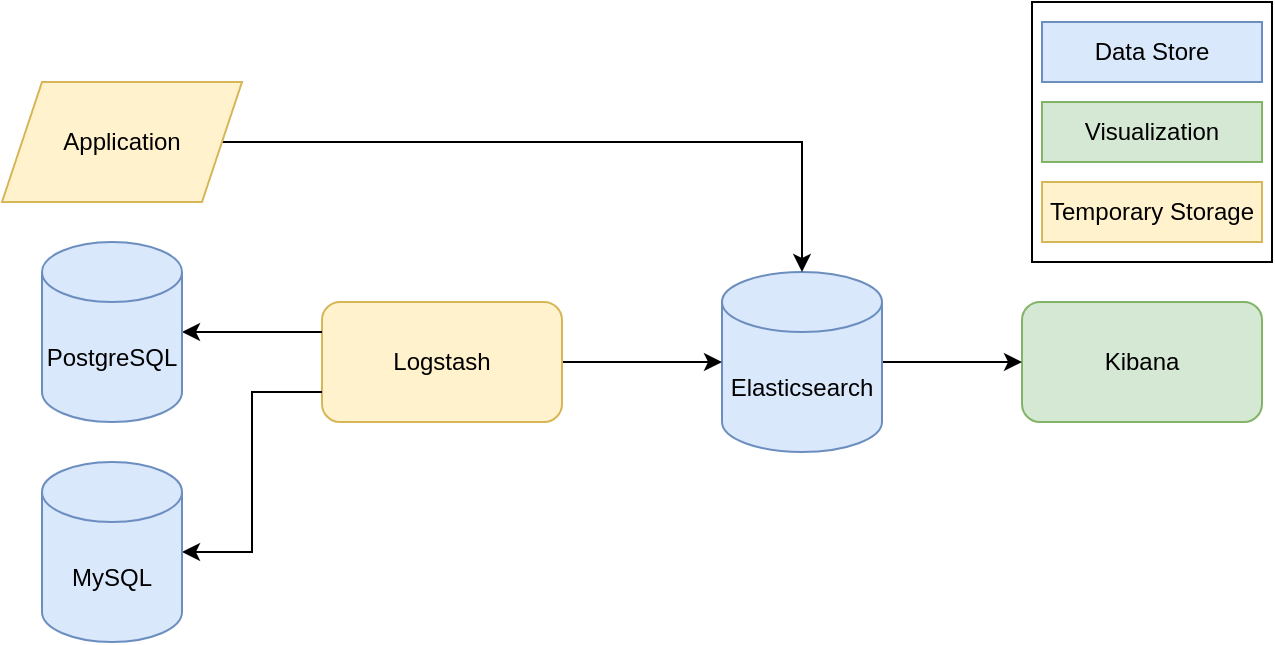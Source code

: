 <mxfile version="13.7.9" type="device" pages="2"><diagram id="5PdkJ3mfDTuAZetKoPad" name="Seite-1"><mxGraphModel dx="1086" dy="846" grid="1" gridSize="10" guides="1" tooltips="1" connect="1" arrows="1" fold="1" page="1" pageScale="1" pageWidth="827" pageHeight="1169" math="0" shadow="0"><root><mxCell id="0"/><mxCell id="1" parent="0"/><mxCell id="F15DVEM0DlsMU-KC_kLz-17" value="" style="rounded=0;whiteSpace=wrap;html=1;" parent="1" vertex="1"><mxGeometry x="625" y="70" width="120" height="130" as="geometry"/></mxCell><mxCell id="F15DVEM0DlsMU-KC_kLz-2" value="Kibana" style="rounded=1;whiteSpace=wrap;html=1;fillColor=#d5e8d4;strokeColor=#82b366;" parent="1" vertex="1"><mxGeometry x="620" y="220" width="120" height="60" as="geometry"/></mxCell><mxCell id="F15DVEM0DlsMU-KC_kLz-12" style="edgeStyle=orthogonalEdgeStyle;rounded=0;orthogonalLoop=1;jettySize=auto;html=1;exitX=1;exitY=0.5;exitDx=0;exitDy=0;exitPerimeter=0;entryX=0;entryY=0.5;entryDx=0;entryDy=0;" parent="1" source="F15DVEM0DlsMU-KC_kLz-3" target="F15DVEM0DlsMU-KC_kLz-2" edge="1"><mxGeometry relative="1" as="geometry"/></mxCell><mxCell id="F15DVEM0DlsMU-KC_kLz-3" value="Elasticsearch" style="shape=cylinder3;whiteSpace=wrap;html=1;boundedLbl=1;backgroundOutline=1;size=15;fillColor=#dae8fc;strokeColor=#6c8ebf;" parent="1" vertex="1"><mxGeometry x="470" y="205" width="80" height="90" as="geometry"/></mxCell><mxCell id="F15DVEM0DlsMU-KC_kLz-11" style="edgeStyle=orthogonalEdgeStyle;rounded=0;orthogonalLoop=1;jettySize=auto;html=1;exitX=1;exitY=0.5;exitDx=0;exitDy=0;entryX=0;entryY=0.5;entryDx=0;entryDy=0;entryPerimeter=0;" parent="1" source="F15DVEM0DlsMU-KC_kLz-4" target="F15DVEM0DlsMU-KC_kLz-3" edge="1"><mxGeometry relative="1" as="geometry"/></mxCell><mxCell id="F15DVEM0DlsMU-KC_kLz-4" value="Logstash" style="rounded=1;whiteSpace=wrap;html=1;fillColor=#fff2cc;strokeColor=#d6b656;" parent="1" vertex="1"><mxGeometry x="270" y="220" width="120" height="60" as="geometry"/></mxCell><mxCell id="F15DVEM0DlsMU-KC_kLz-9" style="edgeStyle=orthogonalEdgeStyle;rounded=0;orthogonalLoop=1;jettySize=auto;html=1;exitX=1;exitY=0.5;exitDx=0;exitDy=0;exitPerimeter=0;entryX=0;entryY=0.25;entryDx=0;entryDy=0;startArrow=classic;startFill=1;endArrow=none;endFill=0;" parent="1" source="F15DVEM0DlsMU-KC_kLz-5" target="F15DVEM0DlsMU-KC_kLz-4" edge="1"><mxGeometry relative="1" as="geometry"/></mxCell><mxCell id="F15DVEM0DlsMU-KC_kLz-5" value="PostgreSQL" style="shape=cylinder3;whiteSpace=wrap;html=1;boundedLbl=1;backgroundOutline=1;size=15;fillColor=#dae8fc;strokeColor=#6c8ebf;" parent="1" vertex="1"><mxGeometry x="130" y="190" width="70" height="90" as="geometry"/></mxCell><mxCell id="F15DVEM0DlsMU-KC_kLz-10" style="edgeStyle=orthogonalEdgeStyle;rounded=0;orthogonalLoop=1;jettySize=auto;html=1;exitX=1;exitY=0.5;exitDx=0;exitDy=0;exitPerimeter=0;entryX=0;entryY=0.75;entryDx=0;entryDy=0;startArrow=classic;startFill=1;endArrow=none;endFill=0;" parent="1" source="F15DVEM0DlsMU-KC_kLz-6" target="F15DVEM0DlsMU-KC_kLz-4" edge="1"><mxGeometry relative="1" as="geometry"/></mxCell><mxCell id="F15DVEM0DlsMU-KC_kLz-6" value="MySQL" style="shape=cylinder3;whiteSpace=wrap;html=1;boundedLbl=1;backgroundOutline=1;size=15;fillColor=#dae8fc;strokeColor=#6c8ebf;" parent="1" vertex="1"><mxGeometry x="130" y="300" width="70" height="90" as="geometry"/></mxCell><mxCell id="F15DVEM0DlsMU-KC_kLz-8" style="edgeStyle=orthogonalEdgeStyle;rounded=0;orthogonalLoop=1;jettySize=auto;html=1;exitX=1;exitY=0.5;exitDx=0;exitDy=0;entryX=0.5;entryY=0;entryDx=0;entryDy=0;entryPerimeter=0;" parent="1" source="F15DVEM0DlsMU-KC_kLz-7" target="F15DVEM0DlsMU-KC_kLz-3" edge="1"><mxGeometry relative="1" as="geometry"/></mxCell><mxCell id="F15DVEM0DlsMU-KC_kLz-7" value="Application" style="shape=parallelogram;perimeter=parallelogramPerimeter;whiteSpace=wrap;html=1;fixedSize=1;fillColor=#fff2cc;strokeColor=#d6b656;" parent="1" vertex="1"><mxGeometry x="110" y="110" width="120" height="60" as="geometry"/></mxCell><mxCell id="F15DVEM0DlsMU-KC_kLz-14" value="Data Store" style="rounded=0;whiteSpace=wrap;html=1;fillColor=#dae8fc;strokeColor=#6c8ebf;" parent="1" vertex="1"><mxGeometry x="630" y="80" width="110" height="30" as="geometry"/></mxCell><mxCell id="F15DVEM0DlsMU-KC_kLz-15" value="Visualization" style="rounded=0;whiteSpace=wrap;html=1;fillColor=#d5e8d4;strokeColor=#82b366;" parent="1" vertex="1"><mxGeometry x="630" y="120" width="110" height="30" as="geometry"/></mxCell><mxCell id="F15DVEM0DlsMU-KC_kLz-16" value="Temporary Storage" style="rounded=0;whiteSpace=wrap;html=1;fillColor=#fff2cc;strokeColor=#d6b656;" parent="1" vertex="1"><mxGeometry x="630" y="160" width="110" height="30" as="geometry"/></mxCell></root></mxGraphModel></diagram><diagram id="64TrYmgOEThBMx3iz8xZ" name="Seite-2"><mxGraphModel dx="1086" dy="846" grid="1" gridSize="10" guides="1" tooltips="1" connect="1" arrows="1" fold="1" page="1" pageScale="1" pageWidth="827" pageHeight="1169" math="0" shadow="0"><root><mxCell id="B2qMfZy_m4KoAtj7F2ds-0"/><mxCell id="B2qMfZy_m4KoAtj7F2ds-1" parent="B2qMfZy_m4KoAtj7F2ds-0"/><mxCell id="TUv97BIP0jKLnqLL5AHZ-1" value="" style="rounded=0;whiteSpace=wrap;html=1;" vertex="1" parent="B2qMfZy_m4KoAtj7F2ds-1"><mxGeometry x="625" y="70" width="120" height="130" as="geometry"/></mxCell><mxCell id="TUv97BIP0jKLnqLL5AHZ-2" value="Kibana" style="rounded=1;whiteSpace=wrap;html=1;fillColor=#d5e8d4;strokeColor=#82b366;" vertex="1" parent="B2qMfZy_m4KoAtj7F2ds-1"><mxGeometry x="620" y="220" width="120" height="60" as="geometry"/></mxCell><mxCell id="TUv97BIP0jKLnqLL5AHZ-3" style="edgeStyle=orthogonalEdgeStyle;rounded=0;orthogonalLoop=1;jettySize=auto;html=1;exitX=1;exitY=0.5;exitDx=0;exitDy=0;exitPerimeter=0;entryX=0;entryY=0.5;entryDx=0;entryDy=0;" edge="1" parent="B2qMfZy_m4KoAtj7F2ds-1" source="TUv97BIP0jKLnqLL5AHZ-4" target="TUv97BIP0jKLnqLL5AHZ-2"><mxGeometry relative="1" as="geometry"/></mxCell><mxCell id="TUv97BIP0jKLnqLL5AHZ-4" value="Elasticsearch" style="shape=cylinder3;whiteSpace=wrap;html=1;boundedLbl=1;backgroundOutline=1;size=15;fillColor=#dae8fc;strokeColor=#6c8ebf;" vertex="1" parent="B2qMfZy_m4KoAtj7F2ds-1"><mxGeometry x="470" y="205" width="80" height="90" as="geometry"/></mxCell><mxCell id="TUv97BIP0jKLnqLL5AHZ-5" style="edgeStyle=orthogonalEdgeStyle;rounded=0;orthogonalLoop=1;jettySize=auto;html=1;exitX=1;exitY=0.5;exitDx=0;exitDy=0;entryX=0;entryY=0.5;entryDx=0;entryDy=0;entryPerimeter=0;" edge="1" parent="B2qMfZy_m4KoAtj7F2ds-1" source="TUv97BIP0jKLnqLL5AHZ-6" target="TUv97BIP0jKLnqLL5AHZ-4"><mxGeometry relative="1" as="geometry"/></mxCell><mxCell id="TUv97BIP0jKLnqLL5AHZ-6" value="Logstash" style="rounded=1;whiteSpace=wrap;html=1;fillColor=#fff2cc;strokeColor=#d6b656;" vertex="1" parent="B2qMfZy_m4KoAtj7F2ds-1"><mxGeometry x="270" y="220" width="120" height="60" as="geometry"/></mxCell><mxCell id="TUv97BIP0jKLnqLL5AHZ-7" style="edgeStyle=orthogonalEdgeStyle;rounded=0;orthogonalLoop=1;jettySize=auto;html=1;exitX=1;exitY=0.5;exitDx=0;exitDy=0;exitPerimeter=0;entryX=0;entryY=0.25;entryDx=0;entryDy=0;" edge="1" parent="B2qMfZy_m4KoAtj7F2ds-1" source="TUv97BIP0jKLnqLL5AHZ-8" target="TUv97BIP0jKLnqLL5AHZ-6"><mxGeometry relative="1" as="geometry"/></mxCell><mxCell id="TUv97BIP0jKLnqLL5AHZ-8" value="PostgreSQL" style="shape=cylinder3;whiteSpace=wrap;html=1;boundedLbl=1;backgroundOutline=1;size=15;fillColor=#dae8fc;strokeColor=#6c8ebf;" vertex="1" parent="B2qMfZy_m4KoAtj7F2ds-1"><mxGeometry x="130" y="190" width="70" height="90" as="geometry"/></mxCell><mxCell id="TUv97BIP0jKLnqLL5AHZ-9" style="edgeStyle=orthogonalEdgeStyle;rounded=0;orthogonalLoop=1;jettySize=auto;html=1;exitX=1;exitY=0.5;exitDx=0;exitDy=0;exitPerimeter=0;entryX=0;entryY=0.75;entryDx=0;entryDy=0;" edge="1" parent="B2qMfZy_m4KoAtj7F2ds-1" source="TUv97BIP0jKLnqLL5AHZ-10" target="TUv97BIP0jKLnqLL5AHZ-6"><mxGeometry relative="1" as="geometry"/></mxCell><mxCell id="TUv97BIP0jKLnqLL5AHZ-10" value="MySQL" style="shape=cylinder3;whiteSpace=wrap;html=1;boundedLbl=1;backgroundOutline=1;size=15;fillColor=#dae8fc;strokeColor=#6c8ebf;" vertex="1" parent="B2qMfZy_m4KoAtj7F2ds-1"><mxGeometry x="130" y="300" width="70" height="90" as="geometry"/></mxCell><mxCell id="TUv97BIP0jKLnqLL5AHZ-11" style="edgeStyle=orthogonalEdgeStyle;rounded=0;orthogonalLoop=1;jettySize=auto;html=1;exitX=1;exitY=0.5;exitDx=0;exitDy=0;entryX=0.5;entryY=0;entryDx=0;entryDy=0;entryPerimeter=0;" edge="1" parent="B2qMfZy_m4KoAtj7F2ds-1" source="TUv97BIP0jKLnqLL5AHZ-12" target="TUv97BIP0jKLnqLL5AHZ-4"><mxGeometry relative="1" as="geometry"/></mxCell><mxCell id="TUv97BIP0jKLnqLL5AHZ-12" value="Application" style="shape=parallelogram;perimeter=parallelogramPerimeter;whiteSpace=wrap;html=1;fixedSize=1;fillColor=#fff2cc;strokeColor=#d6b656;" vertex="1" parent="B2qMfZy_m4KoAtj7F2ds-1"><mxGeometry x="110" y="110" width="120" height="60" as="geometry"/></mxCell><mxCell id="TUv97BIP0jKLnqLL5AHZ-13" value="Data Store" style="rounded=0;whiteSpace=wrap;html=1;fillColor=#dae8fc;strokeColor=#6c8ebf;" vertex="1" parent="B2qMfZy_m4KoAtj7F2ds-1"><mxGeometry x="630" y="80" width="110" height="30" as="geometry"/></mxCell><mxCell id="TUv97BIP0jKLnqLL5AHZ-14" value="Visualization" style="rounded=0;whiteSpace=wrap;html=1;fillColor=#d5e8d4;strokeColor=#82b366;" vertex="1" parent="B2qMfZy_m4KoAtj7F2ds-1"><mxGeometry x="630" y="120" width="110" height="30" as="geometry"/></mxCell><mxCell id="TUv97BIP0jKLnqLL5AHZ-15" value="Temporary Storage" style="rounded=0;whiteSpace=wrap;html=1;fillColor=#fff2cc;strokeColor=#d6b656;" vertex="1" parent="B2qMfZy_m4KoAtj7F2ds-1"><mxGeometry x="630" y="160" width="110" height="30" as="geometry"/></mxCell></root></mxGraphModel></diagram></mxfile>